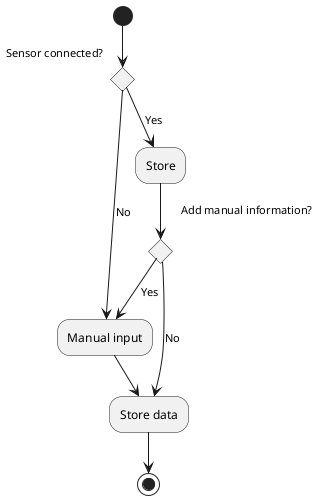 @startuml
(*) --> if "Sensor connected?" then
    --> [No] "Manual input"
else
    --> [Yes] "Store"

--> if "Add manual information? \r" then
    --> [Yes] "Manual input"  
else
    --> [No] "Store data"

"Manual input" --> "Store data"
"Store data" --> (*)
@enduml
